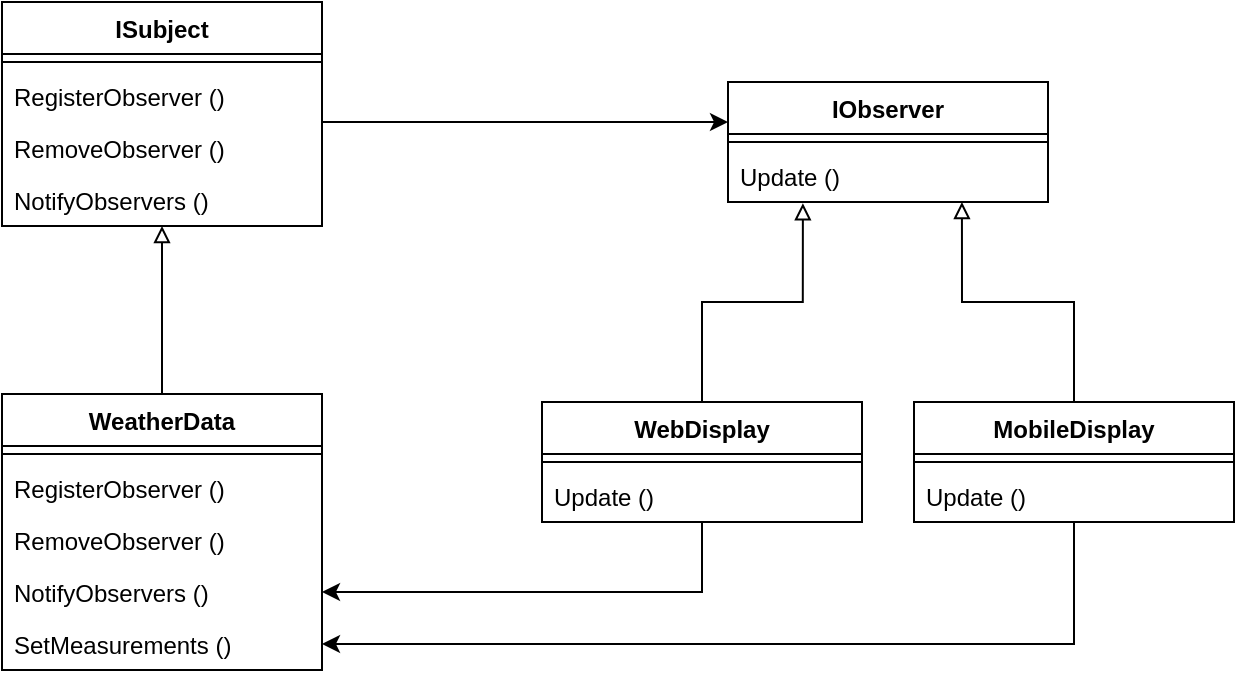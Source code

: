 <mxfile version="22.1.2" type="device">
  <diagram id="C5RBs43oDa-KdzZeNtuy" name="Page-1">
    <mxGraphModel dx="1050" dy="557" grid="1" gridSize="10" guides="1" tooltips="1" connect="1" arrows="1" fold="1" page="1" pageScale="1" pageWidth="827" pageHeight="1169" math="0" shadow="0">
      <root>
        <mxCell id="WIyWlLk6GJQsqaUBKTNV-0" />
        <mxCell id="WIyWlLk6GJQsqaUBKTNV-1" parent="WIyWlLk6GJQsqaUBKTNV-0" />
        <mxCell id="QyJcWlms7q0chssKbzwf-0" value="IObserver" style="swimlane;fontStyle=1;align=center;verticalAlign=top;childLayout=stackLayout;horizontal=1;startSize=26;horizontalStack=0;resizeParent=1;resizeParentMax=0;resizeLast=0;collapsible=1;marginBottom=0;whiteSpace=wrap;html=1;" vertex="1" parent="WIyWlLk6GJQsqaUBKTNV-1">
          <mxGeometry x="469" y="280" width="160" height="60" as="geometry" />
        </mxCell>
        <mxCell id="QyJcWlms7q0chssKbzwf-2" value="" style="line;strokeWidth=1;fillColor=none;align=left;verticalAlign=middle;spacingTop=-1;spacingLeft=3;spacingRight=3;rotatable=0;labelPosition=right;points=[];portConstraint=eastwest;strokeColor=inherit;" vertex="1" parent="QyJcWlms7q0chssKbzwf-0">
          <mxGeometry y="26" width="160" height="8" as="geometry" />
        </mxCell>
        <mxCell id="QyJcWlms7q0chssKbzwf-3" value="Update ()" style="text;strokeColor=none;fillColor=none;align=left;verticalAlign=top;spacingLeft=4;spacingRight=4;overflow=hidden;rotatable=0;points=[[0,0.5],[1,0.5]];portConstraint=eastwest;whiteSpace=wrap;html=1;" vertex="1" parent="QyJcWlms7q0chssKbzwf-0">
          <mxGeometry y="34" width="160" height="26" as="geometry" />
        </mxCell>
        <mxCell id="QyJcWlms7q0chssKbzwf-28" style="edgeStyle=orthogonalEdgeStyle;rounded=0;orthogonalLoop=1;jettySize=auto;html=1;" edge="1" parent="WIyWlLk6GJQsqaUBKTNV-1" source="QyJcWlms7q0chssKbzwf-8" target="QyJcWlms7q0chssKbzwf-24">
          <mxGeometry relative="1" as="geometry" />
        </mxCell>
        <mxCell id="QyJcWlms7q0chssKbzwf-8" value="WebDisplay" style="swimlane;fontStyle=1;align=center;verticalAlign=top;childLayout=stackLayout;horizontal=1;startSize=26;horizontalStack=0;resizeParent=1;resizeParentMax=0;resizeLast=0;collapsible=1;marginBottom=0;whiteSpace=wrap;html=1;" vertex="1" parent="WIyWlLk6GJQsqaUBKTNV-1">
          <mxGeometry x="376" y="440" width="160" height="60" as="geometry" />
        </mxCell>
        <mxCell id="QyJcWlms7q0chssKbzwf-9" value="" style="line;strokeWidth=1;fillColor=none;align=left;verticalAlign=middle;spacingTop=-1;spacingLeft=3;spacingRight=3;rotatable=0;labelPosition=right;points=[];portConstraint=eastwest;strokeColor=inherit;" vertex="1" parent="QyJcWlms7q0chssKbzwf-8">
          <mxGeometry y="26" width="160" height="8" as="geometry" />
        </mxCell>
        <mxCell id="QyJcWlms7q0chssKbzwf-10" value="Update ()" style="text;strokeColor=none;fillColor=none;align=left;verticalAlign=top;spacingLeft=4;spacingRight=4;overflow=hidden;rotatable=0;points=[[0,0.5],[1,0.5]];portConstraint=eastwest;whiteSpace=wrap;html=1;" vertex="1" parent="QyJcWlms7q0chssKbzwf-8">
          <mxGeometry y="34" width="160" height="26" as="geometry" />
        </mxCell>
        <mxCell id="QyJcWlms7q0chssKbzwf-29" style="edgeStyle=orthogonalEdgeStyle;rounded=0;orthogonalLoop=1;jettySize=auto;html=1;" edge="1" parent="WIyWlLk6GJQsqaUBKTNV-1" source="QyJcWlms7q0chssKbzwf-11" target="QyJcWlms7q0chssKbzwf-25">
          <mxGeometry relative="1" as="geometry" />
        </mxCell>
        <mxCell id="QyJcWlms7q0chssKbzwf-11" value="MobileDisplay" style="swimlane;fontStyle=1;align=center;verticalAlign=top;childLayout=stackLayout;horizontal=1;startSize=26;horizontalStack=0;resizeParent=1;resizeParentMax=0;resizeLast=0;collapsible=1;marginBottom=0;whiteSpace=wrap;html=1;" vertex="1" parent="WIyWlLk6GJQsqaUBKTNV-1">
          <mxGeometry x="562" y="440" width="160" height="60" as="geometry" />
        </mxCell>
        <mxCell id="QyJcWlms7q0chssKbzwf-12" value="" style="line;strokeWidth=1;fillColor=none;align=left;verticalAlign=middle;spacingTop=-1;spacingLeft=3;spacingRight=3;rotatable=0;labelPosition=right;points=[];portConstraint=eastwest;strokeColor=inherit;" vertex="1" parent="QyJcWlms7q0chssKbzwf-11">
          <mxGeometry y="26" width="160" height="8" as="geometry" />
        </mxCell>
        <mxCell id="QyJcWlms7q0chssKbzwf-13" value="Update ()" style="text;strokeColor=none;fillColor=none;align=left;verticalAlign=top;spacingLeft=4;spacingRight=4;overflow=hidden;rotatable=0;points=[[0,0.5],[1,0.5]];portConstraint=eastwest;whiteSpace=wrap;html=1;" vertex="1" parent="QyJcWlms7q0chssKbzwf-11">
          <mxGeometry y="34" width="160" height="26" as="geometry" />
        </mxCell>
        <mxCell id="QyJcWlms7q0chssKbzwf-14" value="ISubject" style="swimlane;fontStyle=1;align=center;verticalAlign=top;childLayout=stackLayout;horizontal=1;startSize=26;horizontalStack=0;resizeParent=1;resizeParentMax=0;resizeLast=0;collapsible=1;marginBottom=0;whiteSpace=wrap;html=1;" vertex="1" parent="WIyWlLk6GJQsqaUBKTNV-1">
          <mxGeometry x="106" y="240" width="160" height="112" as="geometry" />
        </mxCell>
        <mxCell id="QyJcWlms7q0chssKbzwf-16" value="" style="line;strokeWidth=1;fillColor=none;align=left;verticalAlign=middle;spacingTop=-1;spacingLeft=3;spacingRight=3;rotatable=0;labelPosition=right;points=[];portConstraint=eastwest;strokeColor=inherit;" vertex="1" parent="QyJcWlms7q0chssKbzwf-14">
          <mxGeometry y="26" width="160" height="8" as="geometry" />
        </mxCell>
        <mxCell id="QyJcWlms7q0chssKbzwf-17" value="RegisterObserver ()" style="text;strokeColor=none;fillColor=none;align=left;verticalAlign=top;spacingLeft=4;spacingRight=4;overflow=hidden;rotatable=0;points=[[0,0.5],[1,0.5]];portConstraint=eastwest;whiteSpace=wrap;html=1;" vertex="1" parent="QyJcWlms7q0chssKbzwf-14">
          <mxGeometry y="34" width="160" height="26" as="geometry" />
        </mxCell>
        <mxCell id="QyJcWlms7q0chssKbzwf-18" value="RemoveObserver ()" style="text;strokeColor=none;fillColor=none;align=left;verticalAlign=top;spacingLeft=4;spacingRight=4;overflow=hidden;rotatable=0;points=[[0,0.5],[1,0.5]];portConstraint=eastwest;whiteSpace=wrap;html=1;" vertex="1" parent="QyJcWlms7q0chssKbzwf-14">
          <mxGeometry y="60" width="160" height="26" as="geometry" />
        </mxCell>
        <mxCell id="QyJcWlms7q0chssKbzwf-19" value="NotifyObservers ()" style="text;strokeColor=none;fillColor=none;align=left;verticalAlign=top;spacingLeft=4;spacingRight=4;overflow=hidden;rotatable=0;points=[[0,0.5],[1,0.5]];portConstraint=eastwest;whiteSpace=wrap;html=1;" vertex="1" parent="QyJcWlms7q0chssKbzwf-14">
          <mxGeometry y="86" width="160" height="26" as="geometry" />
        </mxCell>
        <mxCell id="QyJcWlms7q0chssKbzwf-27" style="edgeStyle=orthogonalEdgeStyle;rounded=0;orthogonalLoop=1;jettySize=auto;html=1;endArrow=block;endFill=0;" edge="1" parent="WIyWlLk6GJQsqaUBKTNV-1" source="QyJcWlms7q0chssKbzwf-20" target="QyJcWlms7q0chssKbzwf-14">
          <mxGeometry relative="1" as="geometry" />
        </mxCell>
        <mxCell id="QyJcWlms7q0chssKbzwf-20" value="WeatherData" style="swimlane;fontStyle=1;align=center;verticalAlign=top;childLayout=stackLayout;horizontal=1;startSize=26;horizontalStack=0;resizeParent=1;resizeParentMax=0;resizeLast=0;collapsible=1;marginBottom=0;whiteSpace=wrap;html=1;" vertex="1" parent="WIyWlLk6GJQsqaUBKTNV-1">
          <mxGeometry x="106" y="436" width="160" height="138" as="geometry" />
        </mxCell>
        <mxCell id="QyJcWlms7q0chssKbzwf-21" value="" style="line;strokeWidth=1;fillColor=none;align=left;verticalAlign=middle;spacingTop=-1;spacingLeft=3;spacingRight=3;rotatable=0;labelPosition=right;points=[];portConstraint=eastwest;strokeColor=inherit;" vertex="1" parent="QyJcWlms7q0chssKbzwf-20">
          <mxGeometry y="26" width="160" height="8" as="geometry" />
        </mxCell>
        <mxCell id="QyJcWlms7q0chssKbzwf-22" value="RegisterObserver ()" style="text;strokeColor=none;fillColor=none;align=left;verticalAlign=top;spacingLeft=4;spacingRight=4;overflow=hidden;rotatable=0;points=[[0,0.5],[1,0.5]];portConstraint=eastwest;whiteSpace=wrap;html=1;" vertex="1" parent="QyJcWlms7q0chssKbzwf-20">
          <mxGeometry y="34" width="160" height="26" as="geometry" />
        </mxCell>
        <mxCell id="QyJcWlms7q0chssKbzwf-23" value="RemoveObserver ()" style="text;strokeColor=none;fillColor=none;align=left;verticalAlign=top;spacingLeft=4;spacingRight=4;overflow=hidden;rotatable=0;points=[[0,0.5],[1,0.5]];portConstraint=eastwest;whiteSpace=wrap;html=1;" vertex="1" parent="QyJcWlms7q0chssKbzwf-20">
          <mxGeometry y="60" width="160" height="26" as="geometry" />
        </mxCell>
        <mxCell id="QyJcWlms7q0chssKbzwf-24" value="NotifyObservers ()" style="text;strokeColor=none;fillColor=none;align=left;verticalAlign=top;spacingLeft=4;spacingRight=4;overflow=hidden;rotatable=0;points=[[0,0.5],[1,0.5]];portConstraint=eastwest;whiteSpace=wrap;html=1;" vertex="1" parent="QyJcWlms7q0chssKbzwf-20">
          <mxGeometry y="86" width="160" height="26" as="geometry" />
        </mxCell>
        <mxCell id="QyJcWlms7q0chssKbzwf-25" value="SetMeasurements ()" style="text;strokeColor=none;fillColor=none;align=left;verticalAlign=top;spacingLeft=4;spacingRight=4;overflow=hidden;rotatable=0;points=[[0,0.5],[1,0.5]];portConstraint=eastwest;whiteSpace=wrap;html=1;" vertex="1" parent="QyJcWlms7q0chssKbzwf-20">
          <mxGeometry y="112" width="160" height="26" as="geometry" />
        </mxCell>
        <mxCell id="QyJcWlms7q0chssKbzwf-26" style="edgeStyle=orthogonalEdgeStyle;rounded=0;orthogonalLoop=1;jettySize=auto;html=1;" edge="1" parent="WIyWlLk6GJQsqaUBKTNV-1" source="QyJcWlms7q0chssKbzwf-18" target="QyJcWlms7q0chssKbzwf-0">
          <mxGeometry relative="1" as="geometry">
            <Array as="points">
              <mxPoint x="326" y="300" />
              <mxPoint x="326" y="300" />
            </Array>
          </mxGeometry>
        </mxCell>
        <mxCell id="QyJcWlms7q0chssKbzwf-31" style="edgeStyle=orthogonalEdgeStyle;rounded=0;orthogonalLoop=1;jettySize=auto;html=1;entryX=0.234;entryY=1.023;entryDx=0;entryDy=0;entryPerimeter=0;endArrow=block;endFill=0;" edge="1" parent="WIyWlLk6GJQsqaUBKTNV-1" source="QyJcWlms7q0chssKbzwf-8" target="QyJcWlms7q0chssKbzwf-3">
          <mxGeometry relative="1" as="geometry" />
        </mxCell>
        <mxCell id="QyJcWlms7q0chssKbzwf-32" style="edgeStyle=orthogonalEdgeStyle;rounded=0;orthogonalLoop=1;jettySize=auto;html=1;entryX=0.731;entryY=1;entryDx=0;entryDy=0;entryPerimeter=0;endArrow=block;endFill=0;" edge="1" parent="WIyWlLk6GJQsqaUBKTNV-1" source="QyJcWlms7q0chssKbzwf-11" target="QyJcWlms7q0chssKbzwf-3">
          <mxGeometry relative="1" as="geometry" />
        </mxCell>
      </root>
    </mxGraphModel>
  </diagram>
</mxfile>
